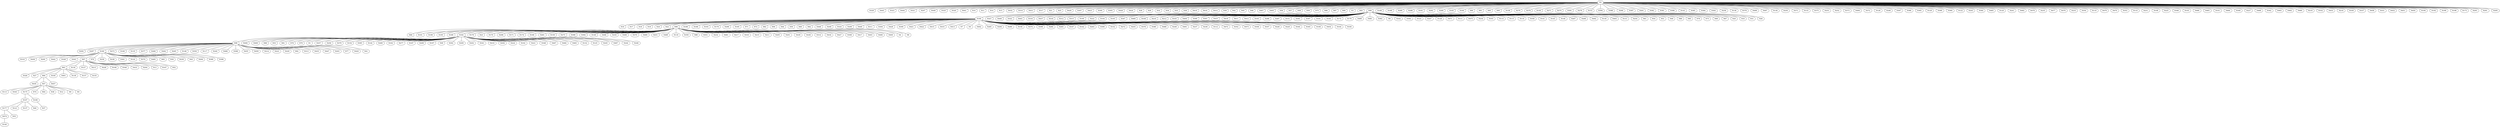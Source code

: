 Graph G {
	N2--N329[weight=20];
	N63--N326[weight=58];
	N63--N27[weight=43];
	N2--N445[weight=67];
	N2--N323[weight=89];
	N2--N444[weight=43];
	N2--N321[weight=47];
	N2--N207[weight=81];
	N2--N449[weight=74];
	N2--N325[weight=91];
	N2--N320[weight=54];
	N2--N441[weight=66];
	N2--N10[weight=6];
	N2--N11[weight=47];
	N2--N14[weight=3];
	N84--N430[weight=22];
	N2--N15[weight=93];
	N2--N432[weight=25];
	N63--N330[weight=34];
	N2--N310[weight=13];
	N2--N431[weight=90];
	N2--N317[weight=95];
	N47--N113[weight=74];
	N2--N21[weight=47];
	N2--N25[weight=3];
	N184--N16[weight=30];
	N98--N292[weight=64];
	N184--N17[weight=14];
	N2--N429[weight=60];
	N184--N18[weight=1];
	N2--N307[weight=1];
	N184--N19[weight=70];
	N98--N297[weight=43];
	N2--N423[weight=14];
	N2--N300[weight=12];
	N2--N305[weight=26];
	N2--N426[weight=59];
	N2--N424[weight=96];
	N2--N28[weight=23];
	N2--N29[weight=58];
	N2--N32[weight=88];
	N2--N34[weight=82];
	N84--N47[weight=72];
	N47--N343[weight=48];
	N2--N35[weight=40];
	N175--N107[weight=69];
	N2--N38[weight=10];
	N2--N419[weight=30];
	N98--N180[weight=6];
	N184--N24[weight=84];
	N184--N22[weight=7];
	N2--N416[weight=40];
	N2--N414[weight=83];
	N96--N66[weight=44];
	N2--N39[weight=67];
	N2--N42[weight=74];
	N2--N45[weight=13];
	N2--N46[weight=80];
	N47--N175[weight=27];
	N180--N319[weight=68];
	N2--N407[weight=54];
	N180--N436[weight=71];
	N63--N401[weight=93];
	N98--N273[weight=29];
	N180--N200[weight=61];
	N180--N442[weight=29];
	N47--N74[weight=45];
	N2--N405[weight=59];
	N2--N56[weight=19];
	N2--N57[weight=31];
	N2--N58[weight=82];
	N2--N59[weight=54];
	N98--N160[weight=69];
	N180--N328[weight=58];
	N96--N191[weight=53];
	N96--N198[weight=43];
	N96--N195[weight=22];
	N184--N188[weight=98];
	N184--N186[weight=21];
	N98--N135[weight=63];
	N98--N377[weight=45];
	N96--N189[weight=26];
	N184--N193[weight=16];
	N96--N182[weight=40];
	N2--N75[weight=83];
	N184--N178[weight=80];
	N184--N298[weight=61];
	N96--N179[weight=57];
	N98--N260[weight=94];
	N180--N303[weight=47];
	N98--N262[weight=45];
	N96--N23[weight=68];
	N182--N408[weight=54];
	N47--N64[weight=43];
	N96--N170[weight=33];
	N98--N265[weight=55];
	N98--N148[weight=66];
	N182--N409[weight=6];
	N184--N185[weight=72];
	N96--N296[weight=9];
	N84--N457[weight=54];
	N96--N171[weight=48];
	N96--N174[weight=70];
	N2--N86[weight=42];
	N2--N87[weight=5];
	N182--N68[weight=91];
	N2--N89[weight=53];
	N2--N3[weight=29];
	N97--N134[weight=49];
	N2--N83[weight=20];
	N98--N350[weight=34];
	N99--N327[weight=85];
	N2--N169[weight=74];
	N2--N168[weight=52];
	N2--N289[weight=81];
	N2--N288[weight=36];
	N98--N117[weight=91];
	N184--N71[weight=69];
	N184--N72[weight=29];
	N99--N440[weight=30];
	N2--N161[weight=63];
	N2--N282[weight=100];
	N2--N280[weight=44];
	N99--N322[weight=28];
	N99--N443[weight=55];
	N96--N166[weight=30];
	N2--N165[weight=40];
	N96--N281[weight=3];
	N2--N164[weight=61];
	N2--N99[weight=66];
	N96--N159[weight=52];
	N2--N90[weight=60];
	N2--N91[weight=23];
	N47--N36[weight=13];
	N2--N93[weight=48];
	N2--N95[weight=83];
	N98--N240[weight=40];
	N99--N316[weight=68];
	N99--N437[weight=28];
	N2--N158[weight=80];
	N2--N279[weight=34];
	N2--N278[weight=74];
	N99--N318[weight=53];
	N98--N486[weight=100];
	N184--N82[weight=34];
	N98--N368[weight=94];
	N96--N275[weight=70];
	N2--N150[weight=74];
	N2--N271[weight=26];
	N2--N270[weight=95];
	N2--N391[weight=26];
	N96--N398[weight=45];
	N2--N276[weight=20];
	N99--N312[weight=65];
	N96--N392[weight=87];
	N182--N53[weight=73];
	N2--N153[weight=97];
	N2--N394[weight=83];
	N99--N315[weight=27];
	N96--N149[weight=52];
	N184--N96[weight=98];
	N98--N455[weight=82];
	N2--N388[weight=56];
	N2--N266[weight=47];
	N2--N387[weight=29];
	N47--N12[weight=99];
	N98--N459[weight=27];
	N184--N94[weight=10];
	N98--N214[weight=49];
	N2--N261[weight=74];
	N2--N382[weight=6];
	N182--N81[weight=40];
	N2--N381[weight=100];
	N99--N100[weight=39];
	N99--N222[weight=63];
	N2--N386[weight=12];
	N2--N143[weight=39];
	N2--N385[weight=40];
	N99--N104[weight=84];
	N2--N384[weight=40];
	N99--N105[weight=19];
	N99--N347[weight=29];
	N2--N383[weight=45];
	N99--N469[weight=26];
	N182--N78[weight=30];
	N182--N79[weight=79];
	N96--N498[weight=30];
	N96--N259[weight=59];
	N97--N127[weight=82];
	N2--N258[weight=34];
	N99--N338[weight=94];
	N98--N223[weight=69];
	N2--N136[weight=100];
	N2--N378[weight=53];
	N2--N499[weight=45];
	N2--N497[weight=38];
	N2--N138[weight=55];
	N2--N250[weight=88];
	N2--N371[weight=68];
	N99--N210[weight=68];
	N98--N229[weight=14];
	N99--N212[weight=75];
	N96--N496[weight=64];
	N2--N133[weight=20];
	N2--N375[weight=34];
	N96--N370[weight=8];
	N2--N253[weight=95];
	N99--N335[weight=98];
	N96--N490[weight=39];
	N2--N252[weight=29];
	N2--N373[weight=52];
	N2--N494[weight=9];
	N96--N251[weight=28];
	N2--N372[weight=19];
	N98--N92[weight=78];
	N96--N489[weight=45];
	N97--N213[weight=25];
	N2--N126[weight=17];
	N99--N404[weight=31];
	N2--N246[weight=55];
	N2--N367[weight=70];
	N2--N366[weight=6];
	N2--N365[weight=90];
	N2--N129[weight=83];
	N98--N313[weight=85];
	N2--N369[weight=32];
	N98--N435[weight=87];
	N2--N360[weight=87];
	N2--N122[weight=34];
	N2--N243[weight=85];
	N2--N364[weight=53];
	N2--N485[weight=17];
	N2--N120[weight=17];
	N2--N241[weight=89];
	N2--N482[weight=18];
	N96--N118[weight=96];
	N96--N359[weight=98];
	N182--N98[weight=36];
	N97--N228[weight=24];
	N97--N106[weight=28];
	N2--N478[weight=19];
	N2--N235[weight=24];
	N2--N477[weight=38];
	N2--N476[weight=49];
	N182--N1[weight=37];
	N2--N233[weight=72];
	N2--N354[weight=90];
	N184--N44[weight=4];
	N2--N119[weight=19];
	N98--N447[weight=95];
	N98--N203[weight=76];
	N97--N340[weight=27];
	N2--N479[weight=3];
	N96--N88[weight=26];
	N2--N470[weight=59];
	N96--N351[weight=20];
	N96--N232[weight=3];
	N2--N353[weight=3];
	N63--N84[weight=96];
	N2--N110[weight=42];
	N2--N231[weight=88];
	N98--N77[weight=60];
	N97--N433[weight=20];
	N2--N109[weight=55];
	N2--N225[weight=17];
	N2--N346[weight=63];
	N2--N103[weight=35];
	N2--N466[weight=55];
	N99--N306[weight=23];
	N2--N465[weight=74];
	N2--N101[weight=85];
	N2--N464[weight=60];
	N2--N349[weight=57];
	N2--N227[weight=13];
	N184--N50[weight=49];
	N2--N468[weight=53];
	N96--N461[weight=66];
	N2--N342[weight=57];
	N2--N463[weight=65];
	N99--N301[weight=92];
	N2--N462[weight=67];
	N2--N460[weight=50];
	N99--N425[weight=35];
	N96--N217[weight=39];
	N96--N333[weight=72];
	N96--N215[weight=32];
	N2--N219[weight=12];
	N97--N204[weight=7];
	N2--N332[weight=27];
	N2--N453[weight=2];
	N99--N418[weight=61];
	N98--N420[weight=52];
	N2--N218[weight=47];
	N2--N339[weight=21];
	N184--N60[weight=69];
	N2--N337[weight=5];
	N2--N458[weight=20];
	N184--N62[weight=60];
	N96--N211[weight=3];
	N2--N331[weight=10];
	N2--N452[weight=71];
	N99--N411[weight=60];
	N2--N451[weight=11];
	N99--N412[weight=5];
	N2--N450[weight=83];
	N184--N448[weight=98];
	N96--N205[weight=75];
	N96--N201[weight=51];
	N99--N163[weight=86];
	N184--N208[weight=76];
	N184--N324[weight=48];
	N184--N206[weight=53];
	N184--N446[weight=82];
	N474--N140[weight=43];
	N99--N286[weight=75];
	N182--N257[weight=27];
	N99--N287[weight=25];
	N182--N256[weight=30];
	N182--N379[weight=95];
	N98--N41[weight=4];
	N96--N439[weight=45];
	N96--N438[weight=70];
	N182--N154[weight=90];
	N99--N151[weight=86];
	N99--N393[weight=26];
	N182--N395[weight=39];
	N96--N314[weight=16];
	N96--N434[weight=6];
	N184--N311[weight=8];
	N99--N397[weight=82];
	N182--N144[weight=3];
	N182--N269[weight=72];
	N184--N304[weight=35];
	N99--N181[weight=21];
	N184--N428[weight=20];
	N96--N427[weight=43];
	N99--N183[weight=13];
	N99--N184[weight=95];
	N184--N309[weight=61];
	N182--N162[weight=13];
	N184--N421[weight=82];
	N184--N422[weight=78];
	N96--N308[weight=37];
	N182--N277[weight=41];
	N107--N177[weight=41];
	N184--N415[weight=45];
	N96--N417[weight=13];
	N99--N172[weight=23];
	N184--N410[weight=53];
	N184--N413[weight=1];
	N99--N176[weight=53];
	N96--N403[weight=19];
	N96--N406[weight=65];
	N99--N480[weight=81];
	N96--N400[weight=84];
	N182--N187[weight=36];
	N99--N481[weight=71];
	N184--N7[weight=32];
	N99--N362[weight=9];
	N184--N5[weight=61];
	N184--N402[weight=32];
	N99--N6[weight=82];
	N99--N242[weight=98];
	N99--N363[weight=10];
	N180--N97[weight=53];
	N99--N123[weight=79];
	N182--N299[weight=30];
	N99--N247[weight=7];
	N99--N128[weight=10];
	N182--N197[weight=79];
	N99--N471[weight=94];
	N97--N13[weight=4];
	N2--N194[weight=10];
	N99--N111[weight=35];
	N99--N475[weight=90];
	N2--N192[weight=11];
	N99--N234[weight=6];
	N99--N355[weight=84];
	N2--N199[weight=46];
	N99--N114[weight=82];
	N99--N115[weight=24];
	N107--N121[weight=82];
	N99--N116[weight=48];
	N99--N358[weight=85];
	N2--N196[weight=71];
	N107--N137[weight=57];
	N180--N70[weight=13];
	N99--N141[weight=52];
	N182--N48[weight=12];
	N99--N145[weight=96];
	N99--N146[weight=64];
	N99--N267[weight=46];
	N99--N268[weight=38];
	N99--N492[weight=88];
	N99--N130[weight=47];
	N99--N493[weight=71];
	N99--N131[weight=5];
	N97--N167[weight=15];
	N2--N173[weight=33];
	N2--N293[weight=16];
	N99--N254[weight=85];
	N2--N291[weight=100];
	N2--N295[weight=24];
	N184--N285[weight=32];
	N99--N61[weight=68];
	N180--N239[weight=34];
	N180--N238[weight=44];
	N180--N361[weight=12];
	N97--N52[weight=34];
	N184--N294[weight=94];
	N184--N290[weight=99];
	N184--N156[weight=66];
	N184--N274[weight=31];
	N184--N399[weight=55];
	N99--N54[weight=87];
	N99--N51[weight=97];
	N180--N124[weight=57];
	N180--N374[weight=15];
	N180--N495[weight=62];
	N97--N63[weight=91];
	N99--N49[weight=48];
	N184--N284[weight=99];
	N184--N283[weight=93];
	N180--N65[weight=57];
	N182--N302[weight=98];
	N177--N55[weight=66];
	N184--N147[weight=5];
	N184--N142[weight=36];
	N184--N263[weight=30];
	N99--N80[weight=4];
	N99--N85[weight=4];
	N184--N390[weight=19];
	N184--N152[weight=43];
	N180--N30[weight=1];
	N184--N272[weight=80];
	N184--N255[weight=70];
	N184--N376[weight=99];
	N99--N76[weight=28];
	N99--N73[weight=13];
	N99--N69[weight=25];
	N182--N209[weight=94];
	N99--N67[weight=13];
	N180--N230[weight=29];
	N184--N380[weight=13];
	N175--N190[weight=66];
	N190--N37[weight=32];
	N182--N202[weight=58];
	N180--N43[weight=33];
	N182--N341[weight=82];
	N107--N40[weight=35];
	N99--N20[weight=86];
	N184--N488[weight=82];
	N184--N249[weight=33];
	N184--N491[weight=8];
	N182--N216[weight=77];
	N182--N456[weight=22];
	N177--N474[weight=75];
	N184--N237[weight=64];
	N184--N236[weight=5];
	N184--N112[weight=69];
	N184--N472[weight=4];
	N184--N352[weight=22];
	N184--N473[weight=26];
	N63--N139[weight=5];
	N184--N356[weight=79];
	N184--N357[weight=92];
	N182--N224[weight=85];
	N182--N102[weight=87];
	N182--N221[weight=65];
	N182--N348[weight=99];
	N182--N467[weight=86];
	N184--N226[weight=74];
	N182--N484[weight=89];
	N182--N483[weight=46];
	N184--N220[weight=50];
	N96--N4[weight=96];
	N184--N344[weight=44];
	N184--N345[weight=33];
	N184--N108[weight=42];
	N96--N8[weight=64];
	N99--N33[weight=16];
	N180--N264[weight=14];
	N47--N9[weight=86];
	N182--N132[weight=23];
	N99--N31[weight=34];
	N184--N454[weight=73];
	N184--N334[weight=48];
	N47--N0[weight=33];
	N180--N389[weight=75];
	N184--N336[weight=23];
	N63--N157[weight=86];
	N63--N155[weight=48];
	N180--N396[weight=10];
	N99--N26[weight=28];
	N182--N125[weight=73];
	N182--N245[weight=92];
	N182--N487[weight=32];
	N182--N244[weight=84];
	N182--N248[weight=91];
}
